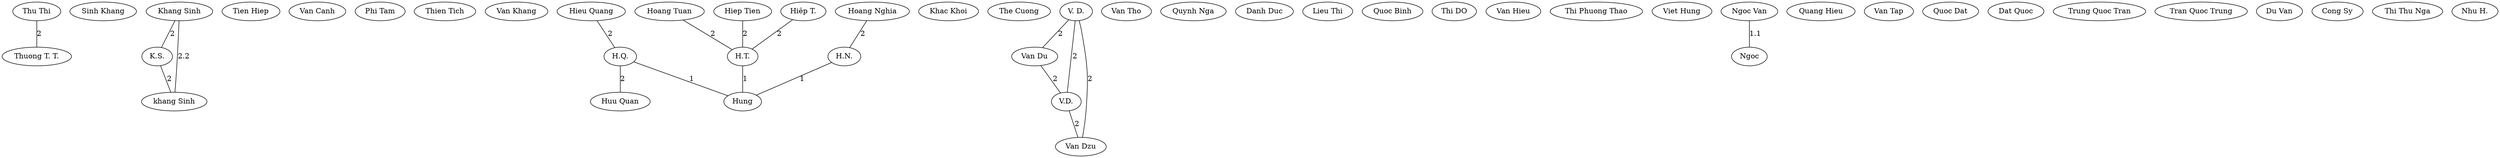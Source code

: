 graph {
0 [label="Thu Thi"];
1 [label="Sinh Khang"];
2 [label="Khang Sinh"];
3 [label="Tien Hiep"];
4 [label="Van Canh"];
5 [label="Phi Tam"];
6 [label="Thien Tich"];
7 [label="Van Khang"];
8 [label="Hoang Tuan"];
9 [label="Hiep Tien"];
10 [label="Khac Khoi"];
11 [label="The Cuong"];
12 [label="Thuong T. T."];
13 [label="V. D."];
14 [label="Van Tho"];
15 [label="Hoang Nghia"];
16 [label="Quynh Nga"];
17 [label="Danh Duc"];
18 [label="Lieu Thi"];
19 [label="Van Du"];
20 [label="Quoc Binh"];
21 [label="Hieu Quang"];
22 [label="Thi DO"];
23 [label="Van Hieu"];
24 [label="Hiêp T."];
25 [label="H.Q."];
26 [label="H.T."];
27 [label="K.S."];
28 [label="H.N."];
29 [label="V.D."];
30 [label="Thi Phuong Thao"];
31 [label="Viet Hung"];
32 [label="Ngoc Van"];
33 [label="Quang Hieu"];
34 [label="Van Tap"];
35 [label="Hung"];
36 [label="Ngoc"];
37 [label="Quoc Dat"];
38 [label="Dat Quoc"];
39 [label="Trung Quoc Tran"];
40 [label="Tran Quoc Trung"];
41 [label="Du Van"];
42 [label="Cong Sy"];
43 [label="Thi Thu Nga"];
44 [label="Huu Quan"];
45 [label="Nhu H."];
46 [label="Van Dzu"];
47 [label="khang Sinh"];
0 -- 12 [label="2"];
2 -- 27 [label="2"];
2 -- 47 [label="2.2"];
8 -- 26 [label="2"];
9 -- 26 [label="2"];
13 -- 19 [label="2"];
13 -- 29 [label="2"];
13 -- 46 [label="2"];
15 -- 28 [label="2"];
19 -- 29 [label="2"];
21 -- 25 [label="2"];
24 -- 26 [label="2"];
25 -- 35 [label="1"];
25 -- 44 [label="2"];
26 -- 35 [label="1"];
27 -- 47 [label="2"];
28 -- 35 [label="1"];
29 -- 46 [label="2"];
32 -- 36 [label="1.1"];
}
